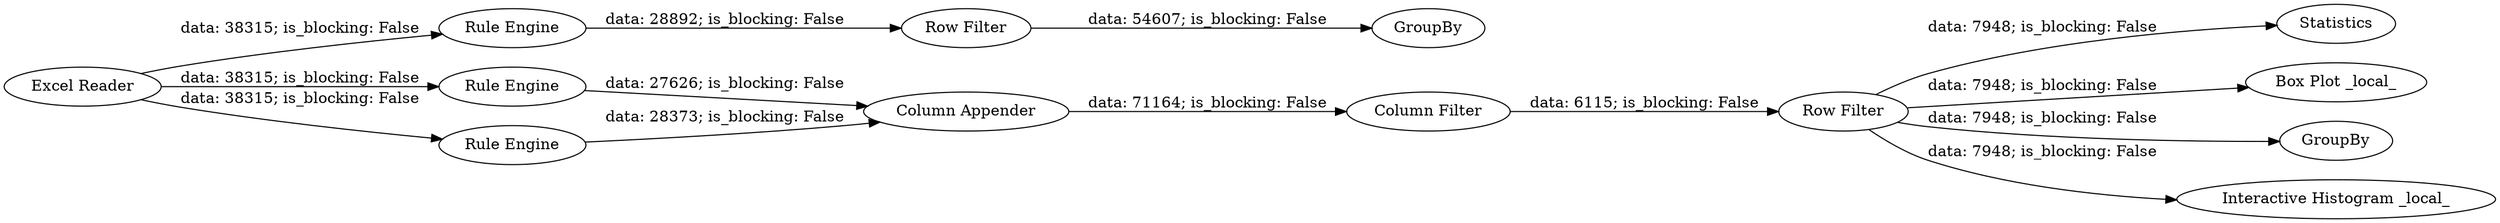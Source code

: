 digraph {
	"-5400018948131167179_8" [label="Column Appender"]
	"-5400018948131167179_12" [label=Statistics]
	"-5400018948131167179_1" [label="Excel Reader"]
	"-5400018948131167179_15" [label="Row Filter"]
	"-5400018948131167179_13" [label="Rule Engine"]
	"-5400018948131167179_19" [label="Box Plot _local_"]
	"-5400018948131167179_17" [label=GroupBy]
	"-5400018948131167179_10" [label="Row Filter"]
	"-5400018948131167179_16" [label=GroupBy]
	"-5400018948131167179_11" [label="Interactive Histogram _local_"]
	"-5400018948131167179_9" [label="Column Filter"]
	"-5400018948131167179_6" [label="Rule Engine"]
	"-5400018948131167179_7" [label="Rule Engine"]
	"-5400018948131167179_10" -> "-5400018948131167179_19" [label="data: 7948; is_blocking: False"]
	"-5400018948131167179_10" -> "-5400018948131167179_12" [label="data: 7948; is_blocking: False"]
	"-5400018948131167179_15" -> "-5400018948131167179_17" [label="data: 54607; is_blocking: False"]
	"-5400018948131167179_7" -> "-5400018948131167179_8" [label="data: 28373; is_blocking: False"]
	"-5400018948131167179_1" -> "-5400018948131167179_7" [label="data: 38315; is_blocking: False"]
	"-5400018948131167179_1" -> "-5400018948131167179_6" [label="data: 38315; is_blocking: False"]
	"-5400018948131167179_10" -> "-5400018948131167179_16" [label="data: 7948; is_blocking: False"]
	"-5400018948131167179_1" -> "-5400018948131167179_13" [label="data: 38315; is_blocking: False"]
	"-5400018948131167179_6" -> "-5400018948131167179_8" [label="data: 27626; is_blocking: False"]
	"-5400018948131167179_9" -> "-5400018948131167179_10" [label="data: 6115; is_blocking: False"]
	"-5400018948131167179_13" -> "-5400018948131167179_15" [label="data: 28892; is_blocking: False"]
	"-5400018948131167179_8" -> "-5400018948131167179_9" [label="data: 71164; is_blocking: False"]
	"-5400018948131167179_10" -> "-5400018948131167179_11" [label="data: 7948; is_blocking: False"]
	rankdir=LR
}
